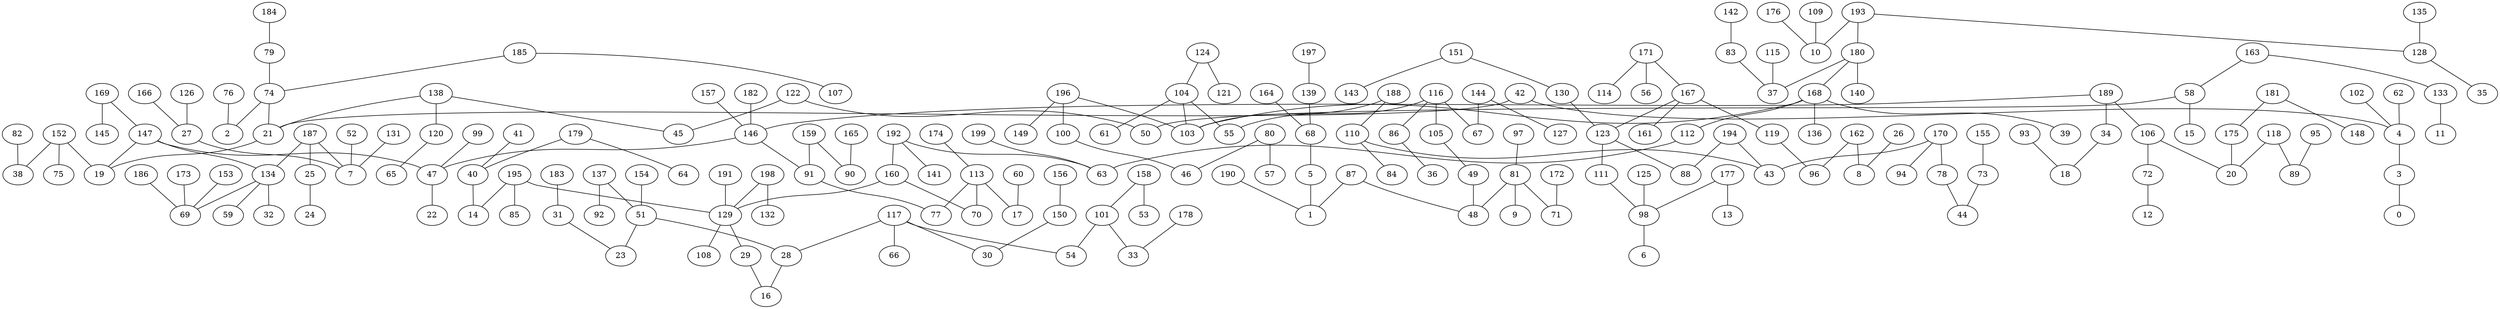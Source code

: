 graph {
122  [Label = "122 (0.00)"]
45  [Label = "45 (0.00)"]
196  [Label = "196 (0.00)"]
100  [Label = "100 (0.00)"]
194  [Label = "194 (0.00)"]
88  [Label = "88 (0.00)"]
142  [Label = "142 (0.00)"]
83  [Label = "83 (0.00)"]
104  [Label = "104 (0.00)"]
103  [Label = "103 (0.00)"]
193  [Label = "193 (0.00)"]
10  [Label = "10 (0.00)"]
106  [Label = "106 (0.00)"]
20  [Label = "20 (0.00)"]
111  [Label = "111 (0.00)"]
98  [Label = "98 (0.00)"]
126  [Label = "126 (0.00)"]
27  [Label = "27 (0.00)"]
117  [Label = "117 (0.00)"]
28  [Label = "28 (0.00)"]
41  [Label = "41 (0.00)"]
40  [Label = "40 (0.00)"]
189  [Label = "189 (0.00)"]
152  [Label = "152 (0.00)"]
75  [Label = "75 (0.00)"]
186  [Label = "186 (0.00)"]
69  [Label = "69 (0.00)"]
170  [Label = "170 (0.00)"]
78  [Label = "78 (0.00)"]
176  [Label = "176 (0.00)"]
115  [Label = "115 (0.00)"]
37  [Label = "37 (0.00)"]
195  [Label = "195 (0.00)"]
14  [Label = "14 (0.00)"]
80  [Label = "80 (0.00)"]
46  [Label = "46 (0.00)"]
181  [Label = "181 (0.00)"]
175  [Label = "175 (0.00)"]
105  [Label = "105 (0.00)"]
49  [Label = "49 (0.00)"]
192  [Label = "192 (0.00)"]
63  [Label = "63 (0.00)"]
160  [Label = "160 (0.00)"]
70  [Label = "70 (0.00)"]
187  [Label = "187 (0.00)"]
7  [Label = "7 (0.00)"]
42  [Label = "42 (0.00)"]
4  [Label = "4 (0.00)"]
81  [Label = "81 (0.00)"]
48  [Label = "48 (0.00)"]
110  [Label = "110 (0.00)"]
43  [Label = "43 (0.00)"]
138  [Label = "138 (0.00)"]
44  [Label = "44 (0.00)"]
101  [Label = "101 (0.00)"]
54  [Label = "54 (0.00)"]
191  [Label = "191 (0.00)"]
129  [Label = "129 (0.00)"]
21  [Label = "21 (0.00)"]
146  [Label = "146 (0.00)"]
50  [Label = "50 (0.00)"]
116  [Label = "116 (0.00)"]
67  [Label = "67 (0.00)"]
188  [Label = "188 (0.00)"]
171  [Label = "171 (0.00)"]
56  [Label = "56 (0.00)"]
73  [Label = "73 (0.00)"]
72  [Label = "72 (0.00)"]
79  [Label = "79 (0.00)"]
74  [Label = "74 (0.00)"]
158  [Label = "158 (0.00)"]
149  [Label = "149 (0.00)"]
134  [Label = "134 (0.00)"]
82  [Label = "82 (0.00)"]
38  [Label = "38 (0.00)"]
55  [Label = "55 (0.00)"]
162  [Label = "162 (0.00)"]
96  [Label = "96 (0.00)"]
16  [Label = "16 (0.00)"]
93  [Label = "93 (0.00)"]
18  [Label = "18 (0.00)"]
124  [Label = "124 (0.00)"]
198  [Label = "198 (0.00)"]
132  [Label = "132 (0.00)"]
19  [Label = "19 (0.00)"]
29  [Label = "29 (0.00)"]
91  [Label = "91 (0.00)"]
5  [Label = "5 (0.00)"]
1  [Label = "1 (0.00)"]
118  [Label = "118 (0.00)"]
89  [Label = "89 (0.00)"]
168  [Label = "168 (0.00)"]
136  [Label = "136 (0.00)"]
51  [Label = "51 (0.00)"]
23  [Label = "23 (0.00)"]
147  [Label = "147 (0.00)"]
47  [Label = "47 (0.00)"]
166  [Label = "166 (0.00)"]
12  [Label = "12 (0.00)"]
39  [Label = "39 (0.00)"]
102  [Label = "102 (0.00)"]
180  [Label = "180 (0.00)"]
172  [Label = "172 (0.00)"]
71  [Label = "71 (0.00)"]
34  [Label = "34 (0.00)"]
76  [Label = "76 (0.00)"]
2  [Label = "2 (0.00)"]
120  [Label = "120 (0.00)"]
159  [Label = "159 (0.00)"]
90  [Label = "90 (0.00)"]
31  [Label = "31 (0.00)"]
112  [Label = "112 (0.00)"]
165  [Label = "165 (0.00)"]
58  [Label = "58 (0.00)"]
123  [Label = "123 (0.00)"]
178  [Label = "178 (0.00)"]
33  [Label = "33 (0.00)"]
151  [Label = "151 (0.00)"]
130  [Label = "130 (0.00)"]
169  [Label = "169 (0.00)"]
167  [Label = "167 (0.00)"]
119  [Label = "119 (0.00)"]
184  [Label = "184 (0.00)"]
157  [Label = "157 (0.00)"]
163  [Label = "163 (0.00)"]
9  [Label = "9 (0.00)"]
121  [Label = "121 (0.00)"]
32  [Label = "32 (0.00)"]
144  [Label = "144 (0.00)"]
131  [Label = "131 (0.00)"]
77  [Label = "77 (0.00)"]
109  [Label = "109 (0.00)"]
3  [Label = "3 (0.00)"]
0  [Label = "0 (0.00)"]
25  [Label = "25 (0.00)"]
127  [Label = "127 (0.00)"]
113  [Label = "113 (0.00)"]
133  [Label = "133 (0.00)"]
183  [Label = "183 (0.00)"]
11  [Label = "11 (0.00)"]
185  [Label = "185 (0.00)"]
24  [Label = "24 (0.00)"]
6  [Label = "6 (0.00)"]
154  [Label = "154 (0.00)"]
8  [Label = "8 (0.00)"]
143  [Label = "143 (0.00)"]
148  [Label = "148 (0.00)"]
137  [Label = "137 (0.00)"]
128  [Label = "128 (0.00)"]
87  [Label = "87 (0.00)"]
84  [Label = "84 (0.00)"]
140  [Label = "140 (0.00)"]
174  [Label = "174 (0.00)"]
62  [Label = "62 (0.00)"]
52  [Label = "52 (0.00)"]
108  [Label = "108 (0.00)"]
99  [Label = "99 (0.00)"]
177  [Label = "177 (0.00)"]
173  [Label = "173 (0.00)"]
199  [Label = "199 (0.00)"]
155  [Label = "155 (0.00)"]
30  [Label = "30 (0.00)"]
145  [Label = "145 (0.00)"]
153  [Label = "153 (0.00)"]
182  [Label = "182 (0.00)"]
59  [Label = "59 (0.00)"]
179  [Label = "179 (0.00)"]
64  [Label = "64 (0.00)"]
86  [Label = "86 (0.00)"]
36  [Label = "36 (0.00)"]
92  [Label = "92 (0.00)"]
97  [Label = "97 (0.00)"]
161  [Label = "161 (0.00)"]
197  [Label = "197 (0.00)"]
139  [Label = "139 (0.00)"]
114  [Label = "114 (0.00)"]
68  [Label = "68 (0.00)"]
22  [Label = "22 (0.00)"]
57  [Label = "57 (0.00)"]
66  [Label = "66 (0.00)"]
135  [Label = "135 (0.00)"]
13  [Label = "13 (0.00)"]
94  [Label = "94 (0.00)"]
190  [Label = "190 (0.00)"]
107  [Label = "107 (0.00)"]
164  [Label = "164 (0.00)"]
53  [Label = "53 (0.00)"]
150  [Label = "150 (0.00)"]
65  [Label = "65 (0.00)"]
125  [Label = "125 (0.00)"]
17  [Label = "17 (0.00)"]
85  [Label = "85 (0.00)"]
26  [Label = "26 (0.00)"]
15  [Label = "15 (0.00)"]
61  [Label = "61 (0.00)"]
141  [Label = "141 (0.00)"]
60  [Label = "60 (0.00)"]
156  [Label = "156 (0.00)"]
35  [Label = "35 (0.00)"]
95  [Label = "95 (0.00)"]

122--45  [Label = "1.08"]
196--100  [Label = "1.24"]
194--88  [Label = "1.26"]
142--83  [Label = "1.32"]
104--103  [Label = "1.40"]
193--10  [Label = "1.42"]
106--20  [Label = "1.47"]
111--98  [Label = "1.52"]
126--27  [Label = "1.78"]
117--28  [Label = "1.95"]
41--40  [Label = "2.03"]
189--106  [Label = "2.05"]
152--75  [Label = "2.09"]
186--69  [Label = "2.35"]
170--78  [Label = "2.35"]
176--10  [Label = "2.35"]
115--37  [Label = "2.39"]
195--14  [Label = "2.41"]
80--46  [Label = "2.44"]
181--175  [Label = "2.50"]
105--49  [Label = "2.50"]
192--63  [Label = "2.50"]
160--70  [Label = "2.56"]
187--7  [Label = "2.57"]
42--4  [Label = "2.58"]
81--48  [Label = "2.63"]
110--43  [Label = "2.70"]
138--45  [Label = "2.70"]
78--44  [Label = "2.77"]
101--54  [Label = "2.89"]
191--129  [Label = "2.91"]
42--21  [Label = "3.09"]
195--129  [Label = "3.30"]
189--146  [Label = "3.35"]
122--50  [Label = "3.37"]
194--43  [Label = "3.41"]
117--54  [Label = "3.49"]
100--46  [Label = "3.52"]
116--67  [Label = "3.54"]
188--110  [Label = "3.57"]
171--56  [Label = "3.58"]
73--44  [Label = "3.62"]
106--72  [Label = "3.67"]
79--74  [Label = "3.74"]
158--101  [Label = "3.78"]
196--149  [Label = "3.82"]
187--134  [Label = "3.84"]
82--38  [Label = "3.91"]
116--55  [Label = "3.91"]
162--96  [Label = "3.99"]
28--16  [Label = "4.11"]
93--18  [Label = "4.11"]
124--104  [Label = "4.12"]
198--132  [Label = "4.18"]
21--19  [Label = "4.20"]
129--29  [Label = "4.30"]
146--91  [Label = "4.35"]
5--1  [Label = "4.41"]
118--89  [Label = "4.49"]
168--136  [Label = "4.61"]
51--23  [Label = "4.61"]
192--160  [Label = "4.66"]
147--47  [Label = "4.68"]
166--27  [Label = "4.68"]
72--12  [Label = "4.71"]
146--47  [Label = "4.88"]
168--39  [Label = "5.04"]
102--4  [Label = "5.05"]
188--103  [Label = "5.09"]
193--180  [Label = "5.18"]
138--21  [Label = "5.23"]
172--71  [Label = "5.33"]
34--18  [Label = "5.38"]
76--2  [Label = "5.46"]
138--120  [Label = "5.48"]
159--90  [Label = "5.54"]
147--134  [Label = "5.54"]
31--23  [Label = "5.56"]
112--63  [Label = "5.58"]
165--90  [Label = "5.65"]
58--50  [Label = "5.67"]
123--88  [Label = "5.70"]
178--33  [Label = "5.82"]
151--130  [Label = "5.83"]
147--19  [Label = "5.91"]
74--2  [Label = "5.92"]
51--28  [Label = "5.99"]
180--168  [Label = "6.01"]
180--37  [Label = "6.02"]
169--147  [Label = "6.02"]
167--119  [Label = "6.07"]
184--79  [Label = "6.07"]
168--112  [Label = "6.14"]
152--38  [Label = "6.17"]
196--103  [Label = "6.36"]
157--146  [Label = "6.44"]
163--58  [Label = "6.48"]
49--48  [Label = "6.55"]
175--20  [Label = "6.82"]
116--105  [Label = "6.83"]
81--9  [Label = "6.89"]
123--111  [Label = "7.02"]
189--34  [Label = "7.06"]
124--121  [Label = "7.10"]
134--32  [Label = "7.29"]
144--67  [Label = "7.31"]
134--69  [Label = "7.36"]
131--7  [Label = "7.38"]
91--77  [Label = "7.49"]
109--10  [Label = "7.70"]
3--0  [Label = "7.76"]
187--25  [Label = "7.80"]
144--127  [Label = "7.93"]
113--77  [Label = "7.94"]
168--103  [Label = "7.94"]
29--16  [Label = "8.24"]
74--21  [Label = "8.30"]
163--133  [Label = "8.45"]
183--31  [Label = "8.47"]
133--11  [Label = "8.52"]
185--74  [Label = "8.64"]
40--14  [Label = "8.65"]
4--3  [Label = "8.67"]
25--24  [Label = "8.77"]
98--6  [Label = "8.97"]
154--51  [Label = "9.21"]
162--8  [Label = "9.27"]
152--19  [Label = "9.56"]
113--70  [Label = "9.64"]
151--143  [Label = "9.65"]
181--148  [Label = "9.82"]
137--51  [Label = "10.02"]
193--128  [Label = "10.10"]
160--129  [Label = "10.11"]
87--48  [Label = "10.24"]
104--55  [Label = "10.26"]
110--84  [Label = "10.27"]
180--140  [Label = "10.28"]
174--113  [Label = "10.36"]
62--4  [Label = "10.41"]
52--7  [Label = "10.46"]
129--108  [Label = "10.50"]
159--91  [Label = "10.51"]
27--7  [Label = "10.55"]
99--47  [Label = "10.68"]
177--98  [Label = "10.75"]
173--69  [Label = "10.77"]
101--33  [Label = "10.92"]
199--63  [Label = "10.92"]
155--73  [Label = "10.99"]
117--30  [Label = "11.00"]
169--145  [Label = "11.05"]
130--123  [Label = "11.13"]
167--123  [Label = "11.19"]
170--43  [Label = "11.21"]
153--69  [Label = "11.21"]
171--167  [Label = "11.22"]
182--146  [Label = "11.89"]
134--59  [Label = "12.03"]
179--64  [Label = "12.11"]
179--40  [Label = "12.21"]
86--36  [Label = "12.55"]
137--92  [Label = "12.59"]
116--86  [Label = "12.70"]
97--81  [Label = "13.06"]
87--1  [Label = "13.10"]
167--161  [Label = "13.12"]
197--139  [Label = "13.60"]
171--114  [Label = "13.94"]
68--5  [Label = "13.96"]
47--22  [Label = "14.25"]
80--57  [Label = "14.31"]
117--66  [Label = "14.35"]
135--128  [Label = "14.92"]
177--13  [Label = "14.93"]
81--71  [Label = "15.07"]
170--94  [Label = "15.62"]
190--1  [Label = "16.02"]
185--107  [Label = "16.05"]
164--68  [Label = "16.19"]
198--129  [Label = "16.54"]
158--53  [Label = "17.43"]
150--30  [Label = "17.87"]
120--65  [Label = "18.31"]
125--98  [Label = "18.63"]
113--17  [Label = "18.89"]
119--96  [Label = "18.90"]
195--85  [Label = "19.53"]
26--8  [Label = "20.13"]
83--37  [Label = "21.30"]
58--15  [Label = "21.80"]
118--20  [Label = "23.25"]
104--61  [Label = "24.28"]
192--141  [Label = "24.85"]
60--17  [Label = "27.86"]
156--150  [Label = "30.31"]
128--35  [Label = "31.72"]
139--68  [Label = "31.86"]
95--89  [Label = "39.21"]
}
